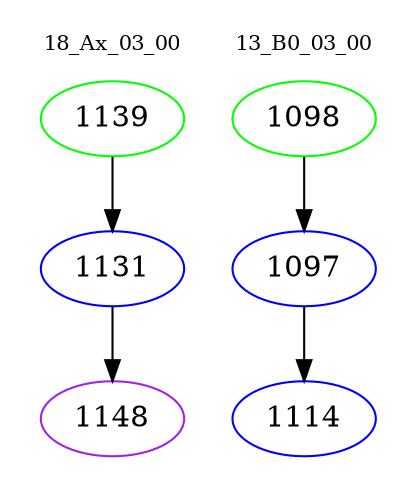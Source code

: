 digraph{
subgraph cluster_0 {
color = white
label = "18_Ax_03_00";
fontsize=10;
T0_1139 [label="1139", color="green"]
T0_1139 -> T0_1131 [color="black"]
T0_1131 [label="1131", color="blue"]
T0_1131 -> T0_1148 [color="black"]
T0_1148 [label="1148", color="purple"]
}
subgraph cluster_1 {
color = white
label = "13_B0_03_00";
fontsize=10;
T1_1098 [label="1098", color="green"]
T1_1098 -> T1_1097 [color="black"]
T1_1097 [label="1097", color="blue"]
T1_1097 -> T1_1114 [color="black"]
T1_1114 [label="1114", color="blue"]
}
}
